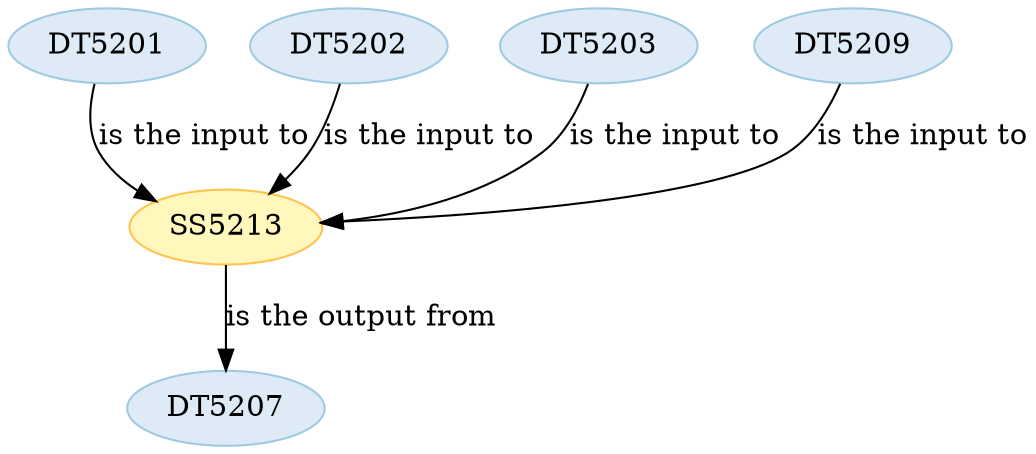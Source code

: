 strict digraph {


	"DT5201" [ color="2", colorscheme="blues3", fillcolor="1", style="filled",  weight=0 ];

	"DT5201" -> "SS5213" [ label="is the input to", labeltooltip="DT5201 - is the input to - SS5213",  weight=0 ];

	"DT5202" [ color="2", colorscheme="blues3", fillcolor="1", style="filled",  weight=0 ];

	"DT5202" -> "SS5213" [ label="is the input to", labeltooltip="DT5202 - is the input to - SS5213",  weight=0 ];

	"DT5203" [ color="2", colorscheme="blues3", fillcolor="1", style="filled",  weight=0 ];

	"DT5203" -> "SS5213" [ label="is the input to", labeltooltip="DT5203 - is the input to - SS5213",  weight=0 ];

	"DT5207" [ color="2", colorscheme="blues3", fillcolor="1", style="filled",  weight=0 ];

	"DT5209" [ color="2", colorscheme="blues3", fillcolor="1", style="filled",  weight=0 ];

	"DT5209" -> "SS5213" [ label="is the input to", labeltooltip="DT5209 - is the input to - SS5213",  weight=0 ];

	"SS5213" [ color="2", colorscheme="ylorbr3", fillcolor="1", style="filled",  weight=0 ];

	"SS5213" -> "DT5207" [ label="is the output from", labeltooltip="DT5207 - is the output from - SS5213",  weight=0 ];

}
